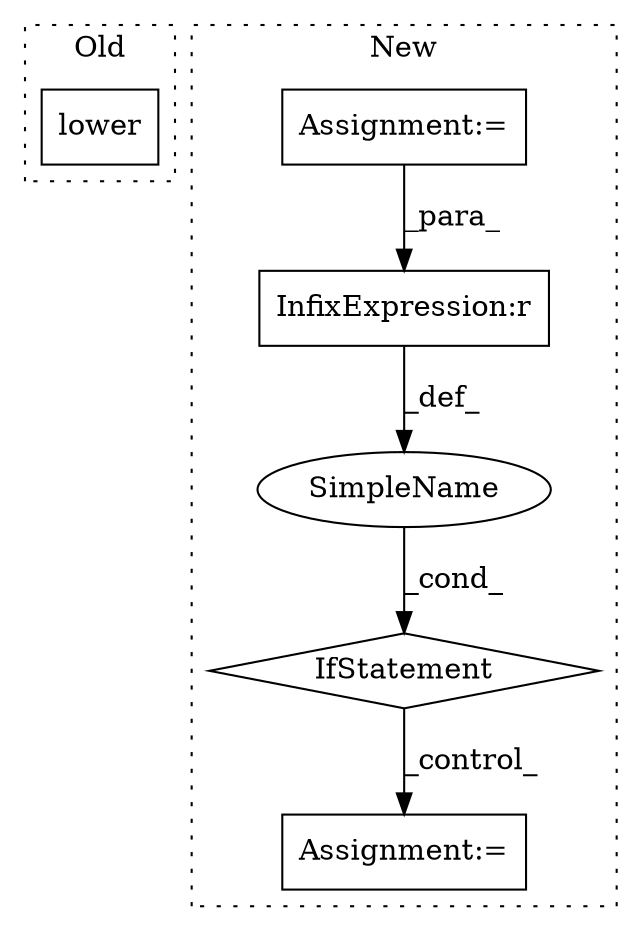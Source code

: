 digraph G {
subgraph cluster0 {
1 [label="lower" a="32" s="2023" l="7" shape="box"];
label = "Old";
style="dotted";
}
subgraph cluster1 {
2 [label="IfStatement" a="25" s="1676,1695" l="4,2" shape="diamond"];
3 [label="Assignment:=" a="7" s="1712" l="1" shape="box"];
4 [label="SimpleName" a="42" s="" l="" shape="ellipse"];
5 [label="InfixExpression:r" a="27" s="1687" l="4" shape="box"];
6 [label="Assignment:=" a="7" s="1631" l="7" shape="box"];
label = "New";
style="dotted";
}
2 -> 3 [label="_control_"];
4 -> 2 [label="_cond_"];
5 -> 4 [label="_def_"];
6 -> 5 [label="_para_"];
}